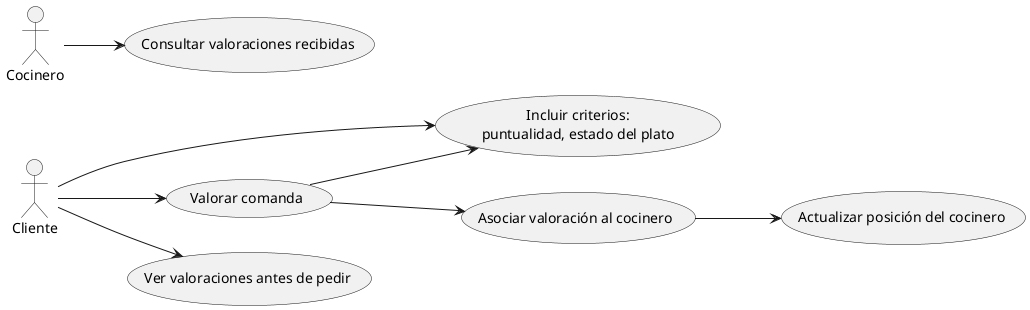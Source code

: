 @startuml
left to right direction

actor Cliente
actor Cocinero


  usecase  "Valorar comanda" as us1
  usecase  "Incluir criterios:\npuntualidad, estado del plato" as us2
  usecase "Asociar valoración al cocinero" as us3
  usecase  "Actualizar posición del cocinero" as us4
  usecase "Ver valoraciones antes de pedir" as us5
  usecase "Consultar valoraciones recibidas" as us6

Cliente --> us1
Cliente --> us2
Cliente --> us5

us1 --> us2
us1 --> us3
us3 --> us4

Cocinero --> us6

@enduml
